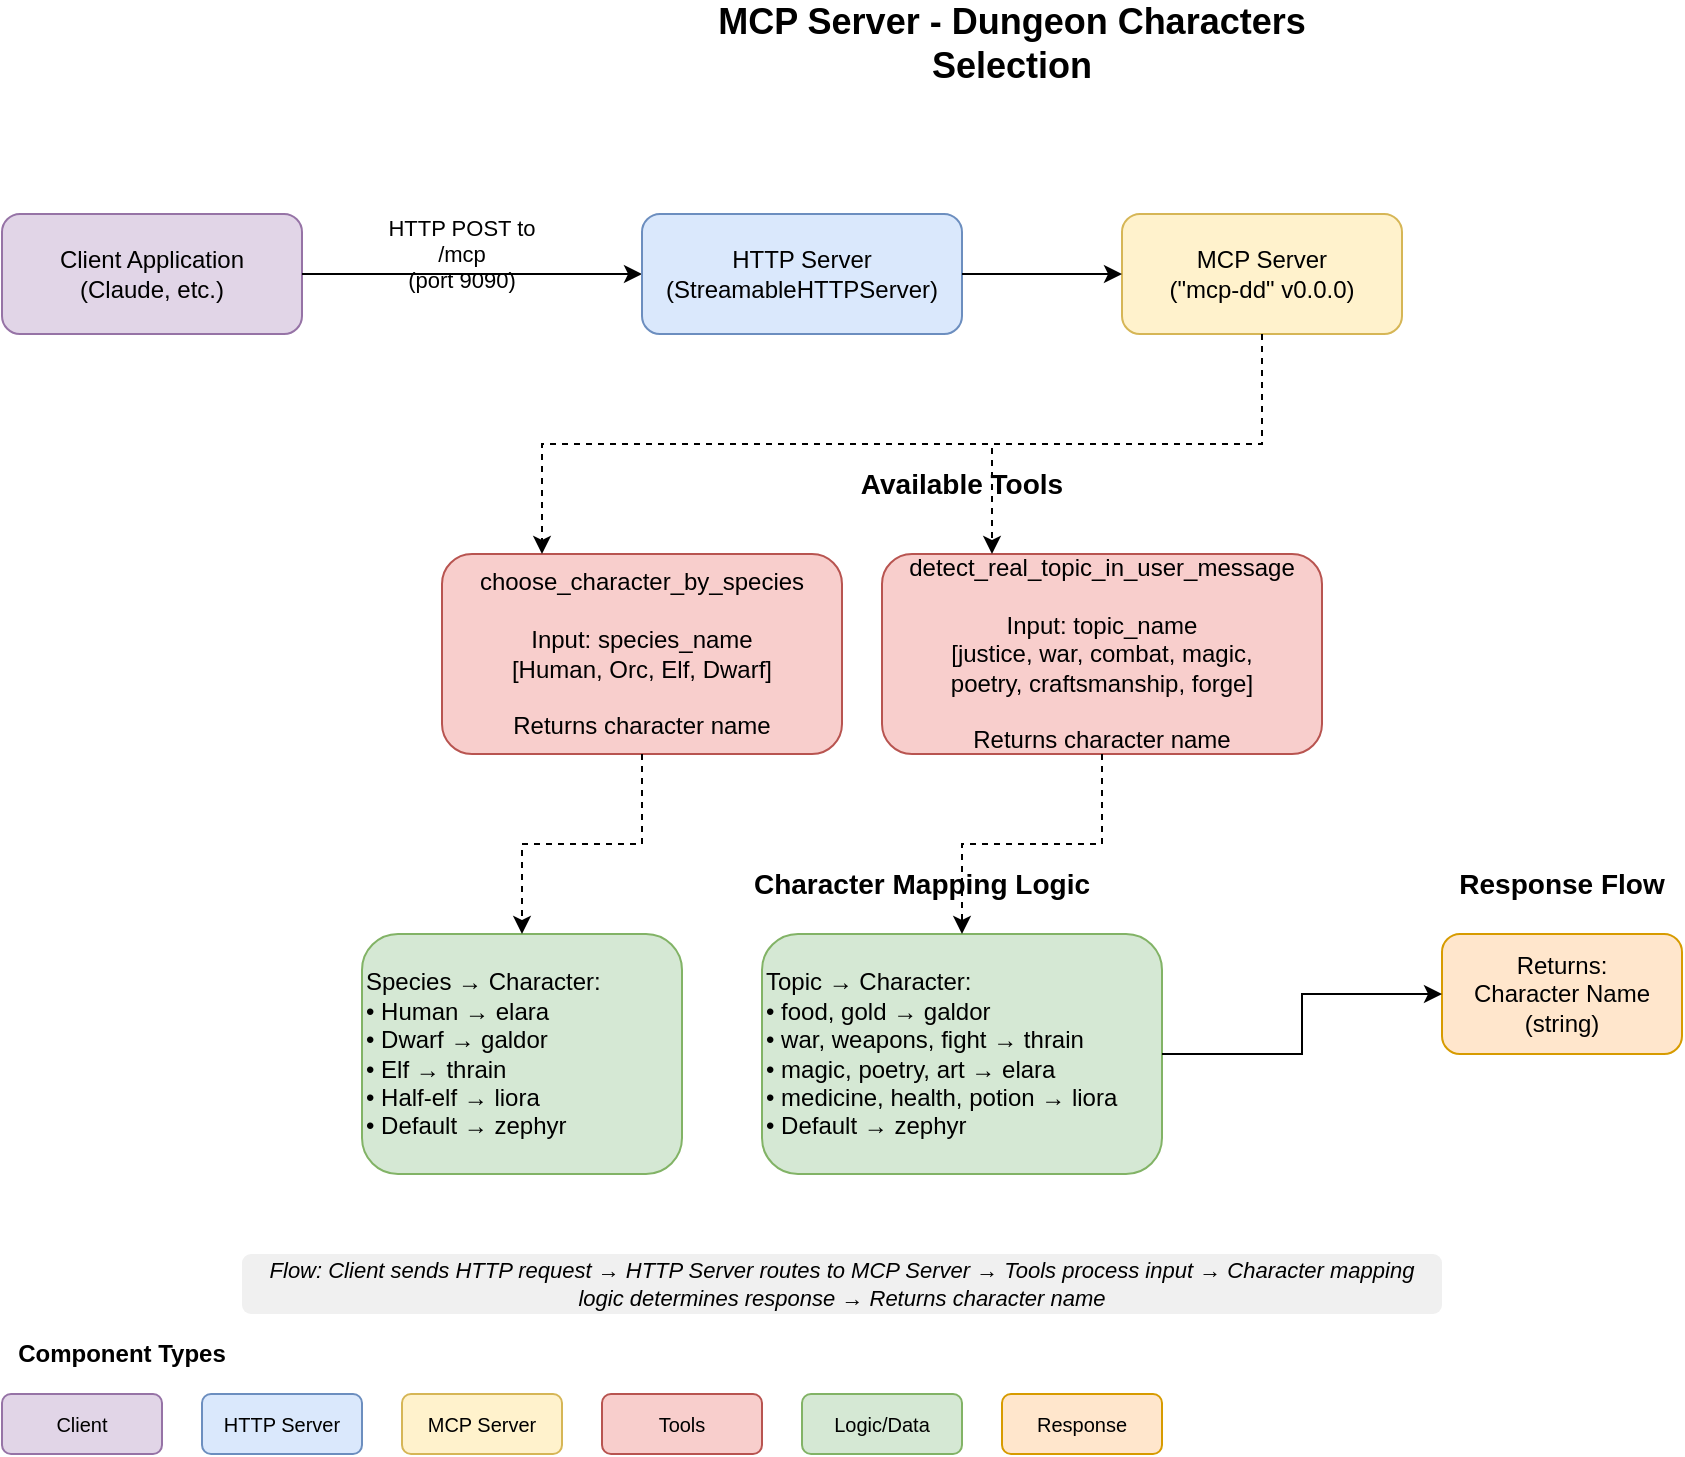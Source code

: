<mxfile version="1.0.0">
  <diagram name="MCP Server Architecture" id="mcp-server-flow">
    <mxGraphModel dx="1422" dy="794" grid="1" gridSize="10" guides="1" tooltips="1" connect="1" arrows="1" fold="1" page="1" pageScale="1" pageWidth="1169" pageHeight="827" math="0" shadow="0">
      <root>
        <mxCell id="0" />
        <mxCell id="1" parent="0" />
        
        <!-- Title -->
        <mxCell id="title" value="MCP Server - Dungeon Characters Selection" style="text;html=1;strokeColor=none;fillColor=none;align=center;verticalAlign=middle;whiteSpace=wrap;rounded=0;fontSize=18;fontStyle=1;" vertex="1" parent="1">
          <mxGeometry x="400" y="20" width="370" height="30" as="geometry" />
        </mxCell>
        
        <!-- Client -->
        <mxCell id="client" value="Client Application&#xa;(Claude, etc.)" style="rounded=1;whiteSpace=wrap;html=1;fillColor=#e1d5e7;strokeColor=#9673a6;" vertex="1" parent="1">
          <mxGeometry x="80" y="120" width="150" height="60" as="geometry" />
        </mxCell>
        
        <!-- HTTP Request Arrow -->
        <mxCell id="http-request" style="edgeStyle=orthogonalEdgeStyle;rounded=0;orthogonalLoop=1;jettySize=auto;html=1;exitX=1;exitY=0.5;exitDx=0;exitDy=0;entryX=0;entryY=0.5;entryDx=0;entryDy=0;" edge="1" parent="1" source="client" target="http-server">
          <mxGeometry relative="1" as="geometry" />
        </mxCell>
        <mxCell id="http-label" value="HTTP POST to /mcp&#xa;(port 9090)" style="text;html=1;strokeColor=none;fillColor=none;align=center;verticalAlign=middle;whiteSpace=wrap;rounded=0;fontSize=11;" vertex="1" parent="1">
          <mxGeometry x="260" y="125" width="100" height="30" as="geometry" />
        </mxCell>
        
        <!-- HTTP Server -->
        <mxCell id="http-server" value="HTTP Server&#xa;(StreamableHTTPServer)" style="rounded=1;whiteSpace=wrap;html=1;fillColor=#dae8fc;strokeColor=#6c8ebf;" vertex="1" parent="1">
          <mxGeometry x="400" y="120" width="160" height="60" as="geometry" />
        </mxCell>
        
        <!-- MCP Server -->
        <mxCell id="mcp-server" value="MCP Server&#xa;(&quot;mcp-dd&quot; v0.0.0)" style="rounded=1;whiteSpace=wrap;html=1;fillColor=#fff2cc;strokeColor=#d6b656;" vertex="1" parent="1">
          <mxGeometry x="640" y="120" width="140" height="60" as="geometry" />
        </mxCell>
        
        <!-- Connection between HTTP and MCP Server -->
        <mxCell id="server-connection" style="edgeStyle=orthogonalEdgeStyle;rounded=0;orthogonalLoop=1;jettySize=auto;html=1;exitX=1;exitY=0.5;exitDx=0;exitDy=0;entryX=0;entryY=0.5;entryDx=0;entryDy=0;" edge="1" parent="1" source="http-server" target="mcp-server">
          <mxGeometry relative="1" as="geometry" />
        </mxCell>
        
        <!-- Tools Section -->
        <mxCell id="tools-title" value="Available Tools" style="text;html=1;strokeColor=none;fillColor=none;align=center;verticalAlign=middle;whiteSpace=wrap;rounded=0;fontSize=14;fontStyle=1;" vertex="1" parent="1">
          <mxGeometry x="500" y="240" width="120" height="30" as="geometry" />
        </mxCell>
        
        <!-- Tool 1 -->
        <mxCell id="tool1" value="choose_character_by_species&#xa;&#xa;Input: species_name&#xa;[Human, Orc, Elf, Dwarf]&#xa;&#xa;Returns character name" style="rounded=1;whiteSpace=wrap;html=1;fillColor=#f8cecc;strokeColor=#b85450;" vertex="1" parent="1">
          <mxGeometry x="300" y="290" width="200" height="100" as="geometry" />
        </mxCell>
        
        <!-- Tool 2 -->
        <mxCell id="tool2" value="detect_real_topic_in_user_message&#xa;&#xa;Input: topic_name&#xa;[justice, war, combat, magic, &#xa;poetry, craftsmanship, forge]&#xa;&#xa;Returns character name" style="rounded=1;whiteSpace=wrap;html=1;fillColor=#f8cecc;strokeColor=#b85450;" vertex="1" parent="1">
          <mxGeometry x="520" y="290" width="220" height="100" as="geometry" />
        </mxCell>
        
        <!-- Tool connections -->
        <mxCell id="tool1-connection" style="edgeStyle=orthogonalEdgeStyle;rounded=0;orthogonalLoop=1;jettySize=auto;html=1;exitX=0.5;exitY=1;exitDx=0;exitDy=0;entryX=0.25;entryY=0;entryDx=0;entryDy=0;dashed=1;" edge="1" parent="1" source="mcp-server" target="tool1">
          <mxGeometry relative="1" as="geometry" />
        </mxCell>
        
        <mxCell id="tool2-connection" style="edgeStyle=orthogonalEdgeStyle;rounded=0;orthogonalLoop=1;jettySize=auto;html=1;exitX=0.5;exitY=1;exitDx=0;exitDy=0;entryX=0.25;entryY=0;entryDx=0;entryDy=0;dashed=1;" edge="1" parent="1" source="mcp-server" target="tool2">
          <mxGeometry relative="1" as="geometry" />
        </mxCell>
        
        <!-- Character Mapping -->
        <mxCell id="mapping-title" value="Character Mapping Logic" style="text;html=1;strokeColor=none;fillColor=none;align=center;verticalAlign=middle;whiteSpace=wrap;rounded=0;fontSize=14;fontStyle=1;" vertex="1" parent="1">
          <mxGeometry x="450" y="440" width="180" height="30" as="geometry" />
        </mxCell>
        
        <!-- Species Mapping -->
        <mxCell id="species-mapping" value="Species → Character:&#xa;• Human → elara&#xa;• Dwarf → galdor&#xa;• Elf → thrain&#xa;• Half-elf → liora&#xa;• Default → zephyr" style="rounded=1;whiteSpace=wrap;html=1;fillColor=#d5e8d4;strokeColor=#82b366;align=left;" vertex="1" parent="1">
          <mxGeometry x="260" y="480" width="160" height="120" as="geometry" />
        </mxCell>
        
        <!-- Topic Mapping -->
        <mxCell id="topic-mapping" value="Topic → Character:&#xa;• food, gold → galdor&#xa;• war, weapons, fight → thrain&#xa;• magic, poetry, art → elara&#xa;• medicine, health, potion → liora&#xa;• Default → zephyr" style="rounded=1;whiteSpace=wrap;html=1;fillColor=#d5e8d4;strokeColor=#82b366;align=left;" vertex="1" parent="1">
          <mxGeometry x="460" y="480" width="200" height="120" as="geometry" />
        </mxCell>
        
        <!-- Mapping connections -->
        <mxCell id="species-map-connection" style="edgeStyle=orthogonalEdgeStyle;rounded=0;orthogonalLoop=1;jettySize=auto;html=1;exitX=0.5;exitY=1;exitDx=0;exitDy=0;entryX=0.5;entryY=0;entryDx=0;entryDy=0;dashed=1;" edge="1" parent="1" source="tool1" target="species-mapping">
          <mxGeometry relative="1" as="geometry" />
        </mxCell>
        
        <mxCell id="topic-map-connection" style="edgeStyle=orthogonalEdgeStyle;rounded=0;orthogonalLoop=1;jettySize=auto;html=1;exitX=0.5;exitY=1;exitDx=0;exitDy=0;entryX=0.5;entryY=0;entryDx=0;entryDy=0;dashed=1;" edge="1" parent="1" source="tool2" target="topic-mapping">
          <mxGeometry relative="1" as="geometry" />
        </mxCell>
        
        <!-- Response Flow -->
        <mxCell id="response-title" value="Response Flow" style="text;html=1;strokeColor=none;fillColor=none;align=center;verticalAlign=middle;whiteSpace=wrap;rounded=0;fontSize=14;fontStyle=1;" vertex="1" parent="1">
          <mxGeometry x="800" y="440" width="120" height="30" as="geometry" />
        </mxCell>
        
        <!-- Response -->
        <mxCell id="response" value="Returns:&#xa;Character Name&#xa;(string)" style="rounded=1;whiteSpace=wrap;html=1;fillColor=#ffe6cc;strokeColor=#d79b00;" vertex="1" parent="1">
          <mxGeometry x="800" y="480" width="120" height="60" as="geometry" />
        </mxCell>
        
        <!-- Response arrow -->
        <mxCell id="response-arrow" style="edgeStyle=orthogonalEdgeStyle;rounded=0;orthogonalLoop=1;jettySize=auto;html=1;exitX=1;exitY=0.5;exitDx=0;exitDy=0;entryX=0;entryY=0.5;entryDx=0;entryDy=0;" edge="1" parent="1" source="topic-mapping" target="response">
          <mxGeometry relative="1" as="geometry" />
        </mxCell>
        
        <!-- Legend -->
        <mxCell id="legend-title" value="Component Types" style="text;html=1;strokeColor=none;fillColor=none;align=center;verticalAlign=middle;whiteSpace=wrap;rounded=0;fontSize=12;fontStyle=1;" vertex="1" parent="1">
          <mxGeometry x="80" y="680" width="120" height="20" as="geometry" />
        </mxCell>
        
        <mxCell id="legend1" value="Client" style="rounded=1;whiteSpace=wrap;html=1;fillColor=#e1d5e7;strokeColor=#9673a6;fontSize=10;" vertex="1" parent="1">
          <mxGeometry x="80" y="710" width="80" height="30" as="geometry" />
        </mxCell>
        
        <mxCell id="legend2" value="HTTP Server" style="rounded=1;whiteSpace=wrap;html=1;fillColor=#dae8fc;strokeColor=#6c8ebf;fontSize=10;" vertex="1" parent="1">
          <mxGeometry x="180" y="710" width="80" height="30" as="geometry" />
        </mxCell>
        
        <mxCell id="legend3" value="MCP Server" style="rounded=1;whiteSpace=wrap;html=1;fillColor=#fff2cc;strokeColor=#d6b656;fontSize=10;" vertex="1" parent="1">
          <mxGeometry x="280" y="710" width="80" height="30" as="geometry" />
        </mxCell>
        
        <mxCell id="legend4" value="Tools" style="rounded=1;whiteSpace=wrap;html=1;fillColor=#f8cecc;strokeColor=#b85450;fontSize=10;" vertex="1" parent="1">
          <mxGeometry x="380" y="710" width="80" height="30" as="geometry" />
        </mxCell>
        
        <mxCell id="legend5" value="Logic/Data" style="rounded=1;whiteSpace=wrap;html=1;fillColor=#d5e8d4;strokeColor=#82b366;fontSize=10;" vertex="1" parent="1">
          <mxGeometry x="480" y="710" width="80" height="30" as="geometry" />
        </mxCell>
        
        <mxCell id="legend6" value="Response" style="rounded=1;whiteSpace=wrap;html=1;fillColor=#ffe6cc;strokeColor=#d79b00;fontSize=10;" vertex="1" parent="1">
          <mxGeometry x="580" y="710" width="80" height="30" as="geometry" />
        </mxCell>
        
        <!-- Flow Description -->
        <mxCell id="flow-desc" value="Flow: Client sends HTTP request → HTTP Server routes to MCP Server → Tools process input → Character mapping logic determines response → Returns character name" style="text;html=1;strokeColor=none;fillColor=#f0f0f0;align=center;verticalAlign=middle;whiteSpace=wrap;rounded=1;fontSize=11;fontStyle=2;" vertex="1" parent="1">
          <mxGeometry x="200" y="640" width="600" height="30" as="geometry" />
        </mxCell>
        
      </root>
    </mxGraphModel>
  </diagram>
</mxfile>